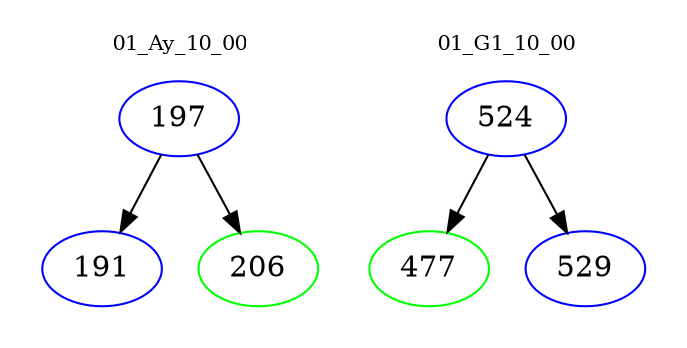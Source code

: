 digraph{
subgraph cluster_0 {
color = white
label = "01_Ay_10_00";
fontsize=10;
T0_197 [label="197", color="blue"]
T0_197 -> T0_191 [color="black"]
T0_191 [label="191", color="blue"]
T0_197 -> T0_206 [color="black"]
T0_206 [label="206", color="green"]
}
subgraph cluster_1 {
color = white
label = "01_G1_10_00";
fontsize=10;
T1_524 [label="524", color="blue"]
T1_524 -> T1_477 [color="black"]
T1_477 [label="477", color="green"]
T1_524 -> T1_529 [color="black"]
T1_529 [label="529", color="blue"]
}
}
